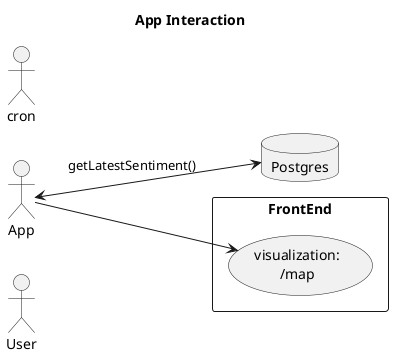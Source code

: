 @startuml
title "App Interaction"

left to right direction

actor "User" as user

rectangle FrontEnd {
    usecase "visualization:\n/map" as visualize
}

actor "App" as App

actor "cron" as cron

database "Postgres" as db

App <--> db : "getLatestSentiment()"

App --> visualize

@enduml